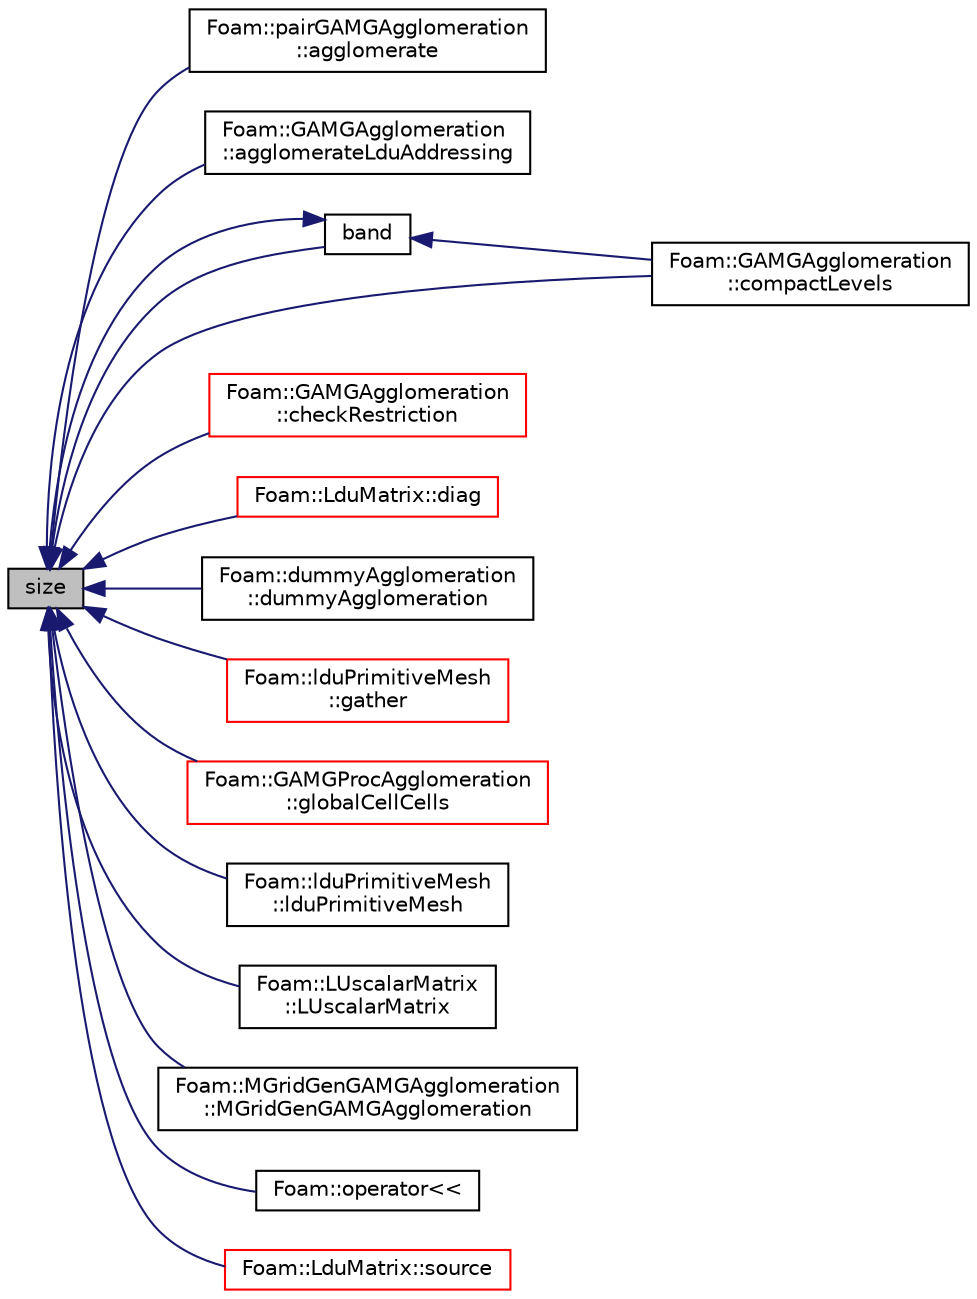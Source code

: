 digraph "size"
{
  bgcolor="transparent";
  edge [fontname="Helvetica",fontsize="10",labelfontname="Helvetica",labelfontsize="10"];
  node [fontname="Helvetica",fontsize="10",shape=record];
  rankdir="LR";
  Node88 [label="size",height=0.2,width=0.4,color="black", fillcolor="grey75", style="filled", fontcolor="black"];
  Node88 -> Node89 [dir="back",color="midnightblue",fontsize="10",style="solid",fontname="Helvetica"];
  Node89 [label="Foam::pairGAMGAgglomeration\l::agglomerate",height=0.2,width=0.4,color="black",URL="$a28017.html#a70a79dc9e89583565e07c680157e7823",tooltip="Calculate and return agglomeration. "];
  Node88 -> Node90 [dir="back",color="midnightblue",fontsize="10",style="solid",fontname="Helvetica"];
  Node90 [label="Foam::GAMGAgglomeration\l::agglomerateLduAddressing",height=0.2,width=0.4,color="black",URL="$a28013.html#a1f8676d38e3715d5330beb58b7883c90",tooltip="Assemble coarse mesh addressing. "];
  Node88 -> Node91 [dir="back",color="midnightblue",fontsize="10",style="solid",fontname="Helvetica"];
  Node91 [label="band",height=0.2,width=0.4,color="black",URL="$a27897.html#a90a5be24211deb5a30bd2b9d72b28cd8",tooltip="Calculate bandwidth and profile of addressing. "];
  Node91 -> Node88 [dir="back",color="midnightblue",fontsize="10",style="solid",fontname="Helvetica"];
  Node91 -> Node92 [dir="back",color="midnightblue",fontsize="10",style="solid",fontname="Helvetica"];
  Node92 [label="Foam::GAMGAgglomeration\l::compactLevels",height=0.2,width=0.4,color="black",URL="$a28013.html#a7aa50f494f31bbb03ef092eeedd906e0",tooltip="Shrink the number of levels to that specified. "];
  Node88 -> Node93 [dir="back",color="midnightblue",fontsize="10",style="solid",fontname="Helvetica"];
  Node93 [label="Foam::GAMGAgglomeration\l::checkRestriction",height=0.2,width=0.4,color="red",URL="$a28013.html#ac6f2eee543459c0116f73cbde0b7b146",tooltip="Given restriction determines if coarse cells are connected. "];
  Node88 -> Node92 [dir="back",color="midnightblue",fontsize="10",style="solid",fontname="Helvetica"];
  Node88 -> Node100 [dir="back",color="midnightblue",fontsize="10",style="solid",fontname="Helvetica"];
  Node100 [label="Foam::LduMatrix::diag",height=0.2,width=0.4,color="red",URL="$a28105.html#afd3add8997f8b9231f6d34b388cd7f3a"];
  Node88 -> Node134 [dir="back",color="midnightblue",fontsize="10",style="solid",fontname="Helvetica"];
  Node134 [label="Foam::dummyAgglomeration\l::dummyAgglomeration",height=0.2,width=0.4,color="black",URL="$a28009.html#a1b5be175500d32caaf792483977e8d74",tooltip="Construct given mesh and controls. "];
  Node88 -> Node135 [dir="back",color="midnightblue",fontsize="10",style="solid",fontname="Helvetica"];
  Node135 [label="Foam::lduPrimitiveMesh\l::gather",height=0.2,width=0.4,color="red",URL="$a28285.html#ad7514c3eec68fa18c472b5dfe1c2b5a4",tooltip="Gather meshes from other processors onto procIDs[0]. "];
  Node88 -> Node139 [dir="back",color="midnightblue",fontsize="10",style="solid",fontname="Helvetica"];
  Node139 [label="Foam::GAMGProcAgglomeration\l::globalCellCells",height=0.2,width=0.4,color="red",URL="$a28025.html#a59b7daeb97bb6479a59cdeacff965dc5",tooltip="Debug: calculate global cell-cells. "];
  Node88 -> Node137 [dir="back",color="midnightblue",fontsize="10",style="solid",fontname="Helvetica"];
  Node137 [label="Foam::lduPrimitiveMesh\l::lduPrimitiveMesh",height=0.2,width=0.4,color="black",URL="$a28285.html#aeae1eb8af27cafdc116980dd48968d19",tooltip="Construct by combining multiple meshes. The meshes come from. "];
  Node88 -> Node141 [dir="back",color="midnightblue",fontsize="10",style="solid",fontname="Helvetica"];
  Node141 [label="Foam::LUscalarMatrix\l::LUscalarMatrix",height=0.2,width=0.4,color="black",URL="$a28169.html#aebab11f1a492c2f8e5e99c3e138253ce",tooltip="Construct from lduMatrix and perform LU decomposition. "];
  Node88 -> Node142 [dir="back",color="midnightblue",fontsize="10",style="solid",fontname="Helvetica"];
  Node142 [label="Foam::MGridGenGAMGAgglomeration\l::MGridGenGAMGAgglomeration",height=0.2,width=0.4,color="black",URL="$a24421.html#ad90d6181883d17cf991ff0cde7243627",tooltip="Construct given mesh and controls. "];
  Node88 -> Node143 [dir="back",color="midnightblue",fontsize="10",style="solid",fontname="Helvetica"];
  Node143 [label="Foam::operator\<\<",height=0.2,width=0.4,color="black",URL="$a21851.html#a79b2e822edaa7d7137c32c9cba93fbcc"];
  Node88 -> Node144 [dir="back",color="midnightblue",fontsize="10",style="solid",fontname="Helvetica"];
  Node144 [label="Foam::LduMatrix::source",height=0.2,width=0.4,color="red",URL="$a28105.html#a3790e293cade7097b919633ed263158c"];
}
